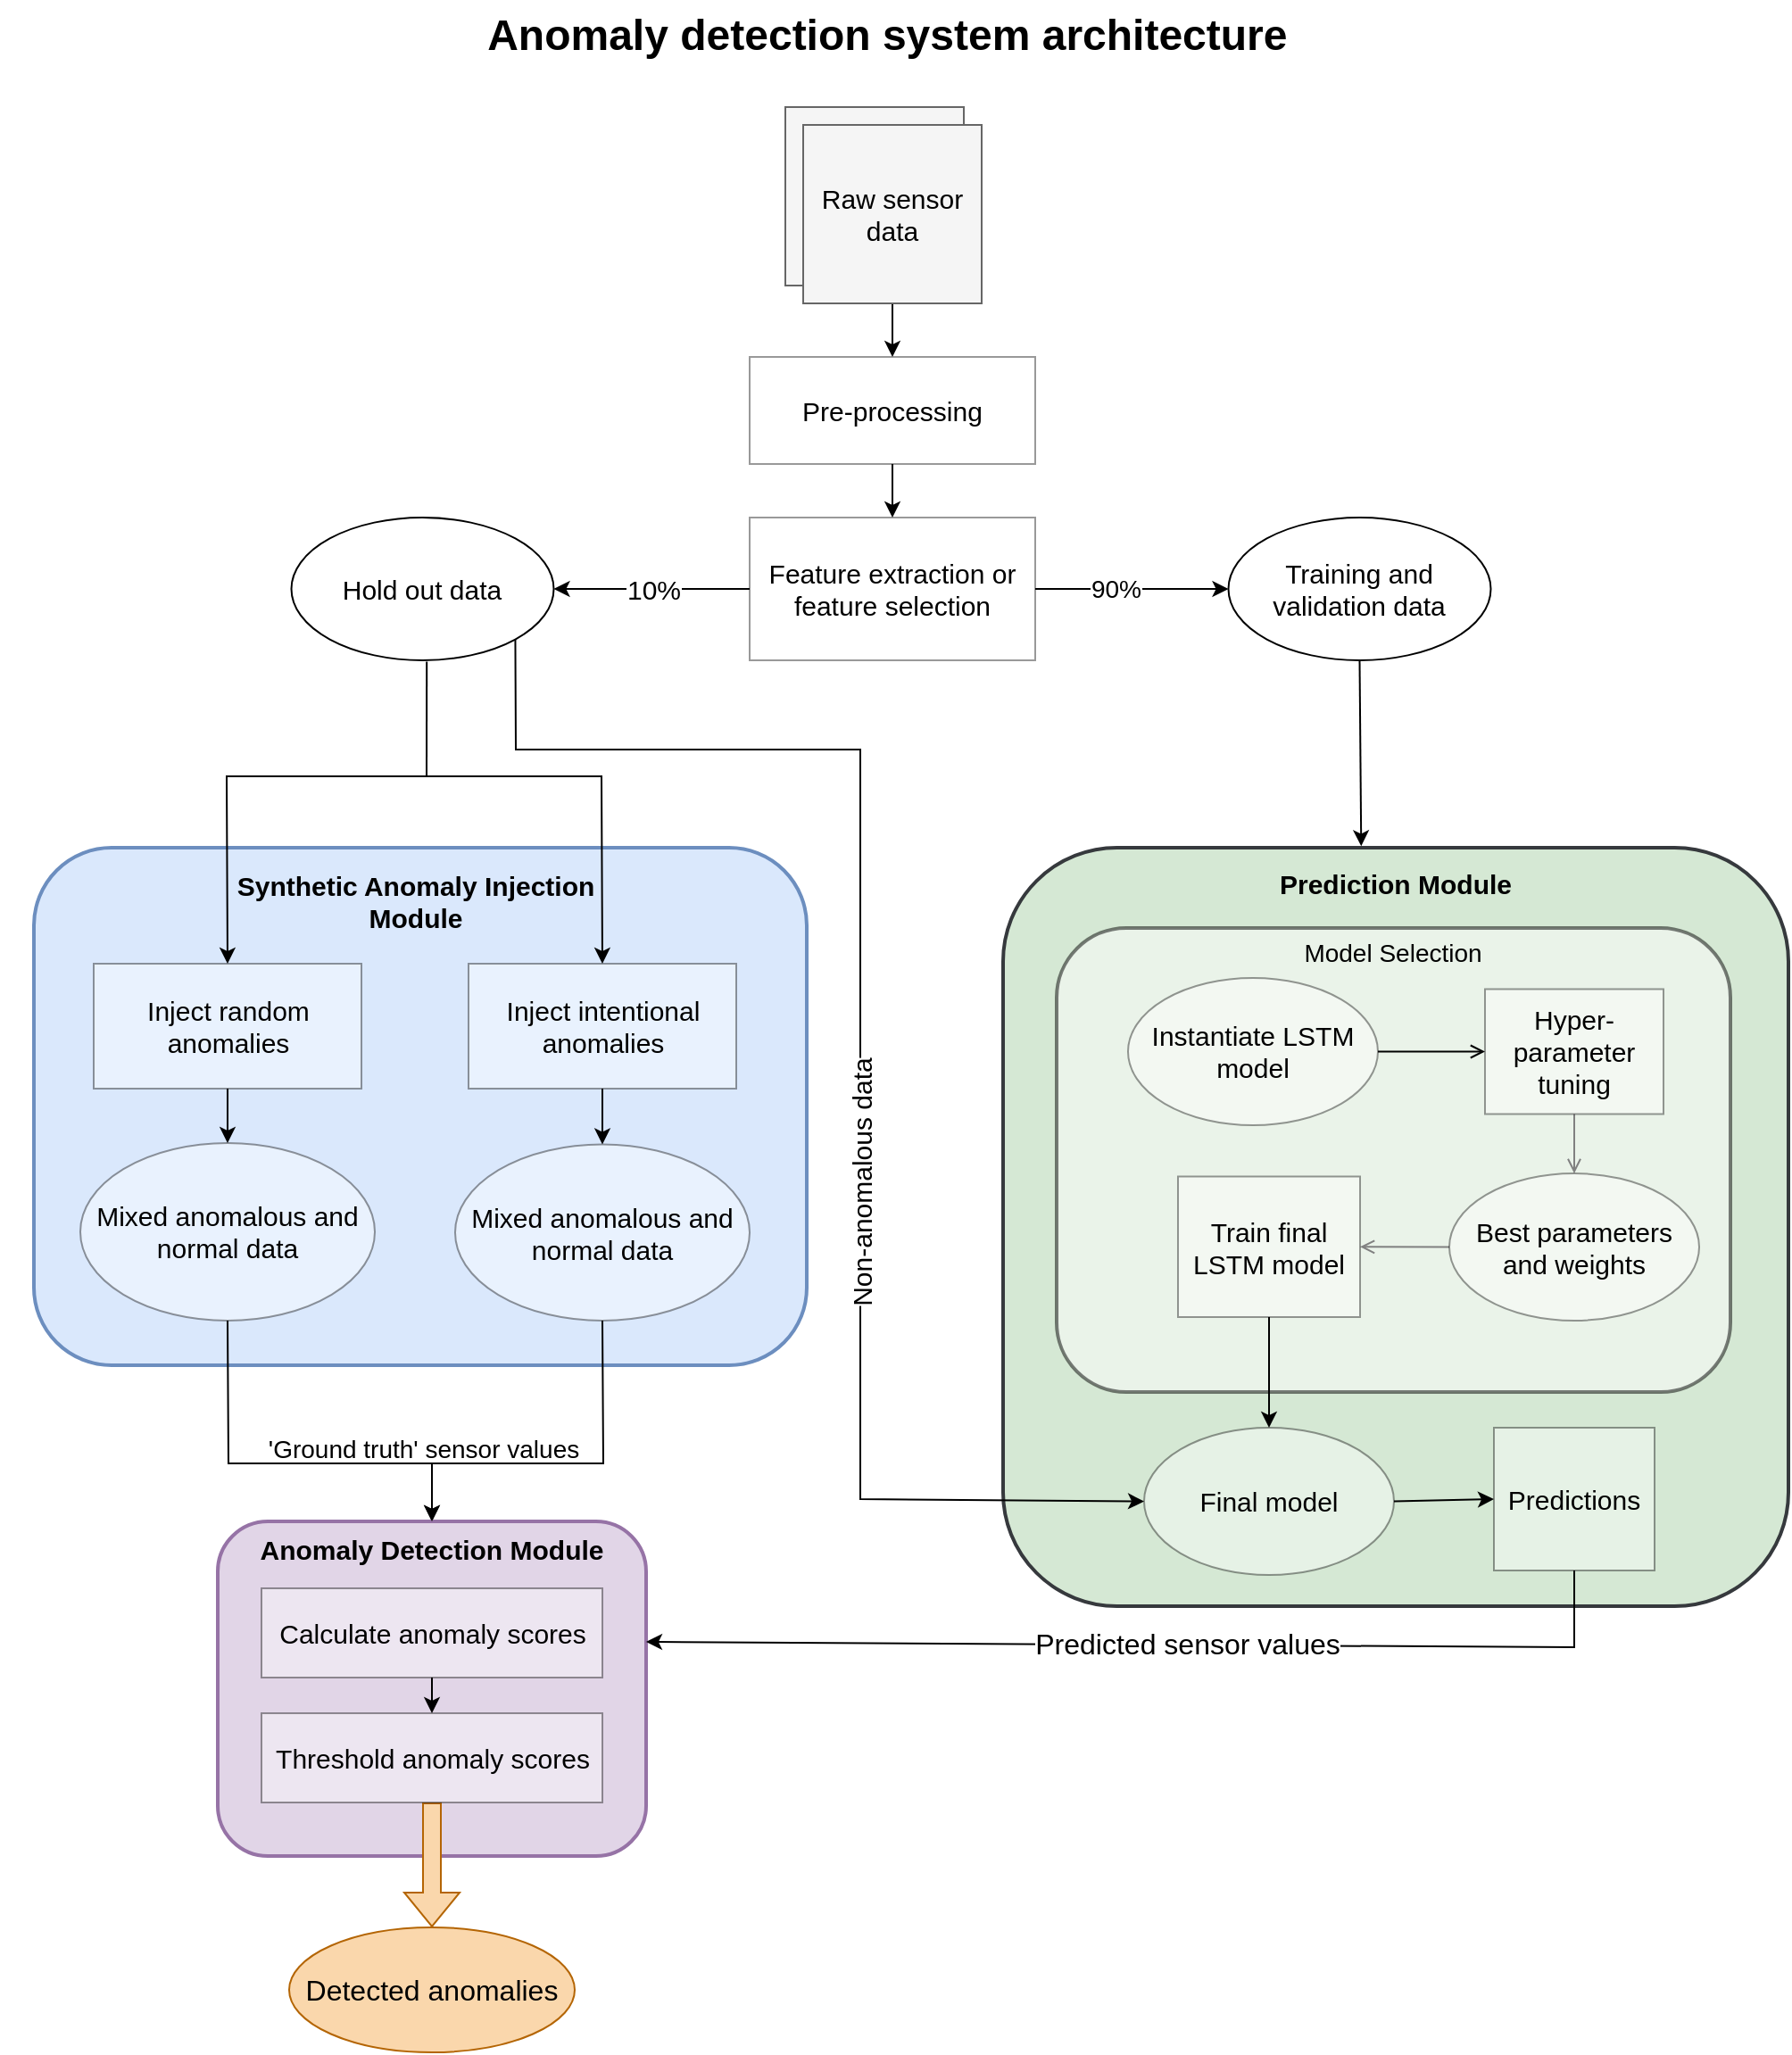 <mxfile version="20.2.4" type="device"><diagram name="Page-1" id="74b105a0-9070-1c63-61bc-23e55f88626e"><mxGraphModel dx="1556" dy="2077" grid="1" gridSize="10" guides="1" tooltips="1" connect="1" arrows="1" fold="1" page="1" pageScale="1.5" pageWidth="1169" pageHeight="826" background="none" math="0" shadow="0"><root><mxCell id="0" style=";html=1;"/><mxCell id="1" style=";html=1;" parent="0"/><mxCell id="10b056a9c633e61c-30" value="Anomaly detection system architecture&amp;nbsp;" style="text;strokeColor=none;fillColor=none;html=1;fontSize=24;fontStyle=1;verticalAlign=middle;align=center;" parent="1" vertex="1"><mxGeometry x="38" y="-60" width="1000" height="40" as="geometry"/></mxCell><mxCell id="9xLTp8-dqSKxuzkjJNnN-1" value="" style="whiteSpace=wrap;html=1;aspect=fixed;fillColor=#f5f5f5;fontColor=#333333;strokeColor=#666666;" parent="1" vertex="1"><mxGeometry x="478" width="100" height="100" as="geometry"/></mxCell><mxCell id="TTGPb818JEpp5yy9V4hO-7" value="" style="strokeWidth=2;dashed=0;align=center;fontSize=12;verticalLabelPosition=bottom;verticalAlign=top;fillColor=#dae8fc;strokeColor=#6c8ebf;rounded=1;" parent="1" vertex="1"><mxGeometry x="57" y="415" width="433" height="290" as="geometry"/></mxCell><mxCell id="PE0TMSVeObWEGfMt5DJ1-122" style="edgeStyle=none;rounded=0;orthogonalLoop=1;jettySize=auto;html=1;entryX=0.5;entryY=0;entryDx=0;entryDy=0;fontSize=14;startArrow=none;startFill=0;endArrow=classic;endFill=1;sourcePerimeterSpacing=8;targetPerimeterSpacing=8;exitX=0.5;exitY=1;exitDx=0;exitDy=0;" edge="1" parent="1" source="PE0TMSVeObWEGfMt5DJ1-4" target="PE0TMSVeObWEGfMt5DJ1-120"><mxGeometry relative="1" as="geometry"/></mxCell><mxCell id="PE0TMSVeObWEGfMt5DJ1-4" value="" style="whiteSpace=wrap;html=1;aspect=fixed;fillColor=#f5f5f5;fontColor=#333333;strokeColor=#666666;" vertex="1" parent="1"><mxGeometry x="488" y="10" width="100" height="100" as="geometry"/></mxCell><mxCell id="9xLTp8-dqSKxuzkjJNnN-4" value="&lt;font style=&quot;font-size: 15px;&quot;&gt;Raw sensor data&lt;/font&gt;" style="text;html=1;strokeColor=none;fillColor=none;align=center;verticalAlign=middle;whiteSpace=wrap;rounded=0;" parent="1" vertex="1"><mxGeometry x="497" y="32.5" width="82" height="55" as="geometry"/></mxCell><mxCell id="PE0TMSVeObWEGfMt5DJ1-7" value="" style="strokeWidth=2;dashed=0;align=center;fontSize=12;verticalLabelPosition=bottom;verticalAlign=top;fillColor=#D5E8D4;strokeColor=#36393d;rounded=1;gradientColor=none;glass=0;shadow=0;sketch=0;" vertex="1" parent="1"><mxGeometry x="600" y="415" width="440" height="425" as="geometry"/></mxCell><mxCell id="PE0TMSVeObWEGfMt5DJ1-18" style="edgeStyle=none;curved=1;rounded=0;orthogonalLoop=1;jettySize=auto;html=1;exitX=0.5;exitY=1;exitDx=0;exitDy=0;entryX=0.5;entryY=1;entryDx=0;entryDy=0;fontSize=15;endArrow=open;sourcePerimeterSpacing=8;targetPerimeterSpacing=8;" edge="1" parent="1" source="PE0TMSVeObWEGfMt5DJ1-14" target="PE0TMSVeObWEGfMt5DJ1-17"><mxGeometry relative="1" as="geometry"/></mxCell><mxCell id="PE0TMSVeObWEGfMt5DJ1-23" style="edgeStyle=none;curved=1;rounded=0;orthogonalLoop=1;jettySize=auto;html=1;exitX=1;exitY=0.5;exitDx=0;exitDy=0;entryX=1;entryY=0.5;entryDx=0;entryDy=0;fontSize=15;endArrow=open;sourcePerimeterSpacing=8;targetPerimeterSpacing=8;" edge="1" parent="1" source="PE0TMSVeObWEGfMt5DJ1-17" target="PE0TMSVeObWEGfMt5DJ1-21"><mxGeometry relative="1" as="geometry"/></mxCell><mxCell id="PE0TMSVeObWEGfMt5DJ1-96" style="edgeStyle=none;rounded=0;orthogonalLoop=1;jettySize=auto;html=1;entryX=0;entryY=0.5;entryDx=0;entryDy=0;fontSize=14;startArrow=none;startFill=0;endArrow=classic;endFill=1;sourcePerimeterSpacing=8;targetPerimeterSpacing=8;exitX=0;exitY=0.5;exitDx=0;exitDy=0;" edge="1" parent="1" source="PE0TMSVeObWEGfMt5DJ1-24" target="PE0TMSVeObWEGfMt5DJ1-72"><mxGeometry relative="1" as="geometry"/></mxCell><mxCell id="PE0TMSVeObWEGfMt5DJ1-24" value="Final model" style="ellipse;whiteSpace=wrap;html=1;rounded=1;shadow=0;glass=0;sketch=0;hachureGap=4;fontSize=15;direction=west;opacity=40;" vertex="1" parent="1"><mxGeometry x="679" y="740" width="140" height="82.5" as="geometry"/></mxCell><mxCell id="PE0TMSVeObWEGfMt5DJ1-54" style="edgeStyle=none;rounded=0;orthogonalLoop=1;jettySize=auto;html=1;fontSize=15;startArrow=classic;startFill=1;endArrow=none;endFill=0;sourcePerimeterSpacing=8;targetPerimeterSpacing=8;exitX=0.5;exitY=0;exitDx=0;exitDy=0;" edge="1" parent="1" source="PE0TMSVeObWEGfMt5DJ1-30"><mxGeometry relative="1" as="geometry"><mxPoint x="280" y="375" as="targetPoint"/><Array as="points"><mxPoint x="165" y="375"/></Array></mxGeometry></mxCell><mxCell id="PE0TMSVeObWEGfMt5DJ1-82" style="edgeStyle=none;rounded=0;orthogonalLoop=1;jettySize=auto;html=1;entryX=0.5;entryY=0;entryDx=0;entryDy=0;fontSize=15;startArrow=none;startFill=0;endArrow=classic;endFill=1;sourcePerimeterSpacing=8;targetPerimeterSpacing=8;exitX=0.5;exitY=1;exitDx=0;exitDy=0;" edge="1" parent="1" source="PE0TMSVeObWEGfMt5DJ1-30" target="PE0TMSVeObWEGfMt5DJ1-32"><mxGeometry relative="1" as="geometry"/></mxCell><mxCell id="PE0TMSVeObWEGfMt5DJ1-30" value="Inject random anomalies" style="rounded=0;whiteSpace=wrap;html=1;shadow=0;glass=0;sketch=0;hachureGap=4;fontSize=15;opacity=40;" vertex="1" parent="1"><mxGeometry x="90.5" y="480" width="150" height="70" as="geometry"/></mxCell><mxCell id="PE0TMSVeObWEGfMt5DJ1-55" style="edgeStyle=none;rounded=0;orthogonalLoop=1;jettySize=auto;html=1;entryX=0.5;entryY=1;entryDx=0;entryDy=0;fontSize=15;startArrow=classic;startFill=1;endArrow=none;endFill=0;sourcePerimeterSpacing=8;targetPerimeterSpacing=8;exitX=0.5;exitY=0;exitDx=0;exitDy=0;" edge="1" parent="1" source="PE0TMSVeObWEGfMt5DJ1-31"><mxGeometry relative="1" as="geometry"><mxPoint x="277" y="375.0" as="targetPoint"/><Array as="points"><mxPoint x="375" y="375"/></Array></mxGeometry></mxCell><mxCell id="PE0TMSVeObWEGfMt5DJ1-81" style="edgeStyle=none;rounded=0;orthogonalLoop=1;jettySize=auto;html=1;entryX=0.5;entryY=0;entryDx=0;entryDy=0;fontSize=15;startArrow=none;startFill=0;endArrow=classic;endFill=1;sourcePerimeterSpacing=8;targetPerimeterSpacing=8;exitX=0.5;exitY=1;exitDx=0;exitDy=0;" edge="1" parent="1" source="PE0TMSVeObWEGfMt5DJ1-31" target="PE0TMSVeObWEGfMt5DJ1-73"><mxGeometry relative="1" as="geometry"/></mxCell><mxCell id="PE0TMSVeObWEGfMt5DJ1-31" value="Inject intentional anomalies" style="rounded=0;whiteSpace=wrap;html=1;shadow=0;glass=0;sketch=0;hachureGap=4;fontSize=15;opacity=40;" vertex="1" parent="1"><mxGeometry x="300.5" y="480" width="150" height="70" as="geometry"/></mxCell><mxCell id="PE0TMSVeObWEGfMt5DJ1-32" value="Mixed anomalous and normal data" style="ellipse;whiteSpace=wrap;html=1;rounded=1;shadow=0;glass=0;sketch=0;hachureGap=4;fontSize=15;opacity=40;" vertex="1" parent="1"><mxGeometry x="83" y="580.5" width="165" height="99.5" as="geometry"/></mxCell><mxCell id="PE0TMSVeObWEGfMt5DJ1-115" style="edgeStyle=none;rounded=0;orthogonalLoop=1;jettySize=auto;html=1;entryX=0;entryY=0.5;entryDx=0;entryDy=0;fontSize=14;startArrow=none;startFill=0;endArrow=classic;endFill=1;sourcePerimeterSpacing=8;targetPerimeterSpacing=8;exitX=1;exitY=0.5;exitDx=0;exitDy=0;" edge="1" parent="1" source="PE0TMSVeObWEGfMt5DJ1-36" target="PE0TMSVeObWEGfMt5DJ1-114"><mxGeometry relative="1" as="geometry"><mxPoint x="620" y="290" as="sourcePoint"/></mxGeometry></mxCell><mxCell id="PE0TMSVeObWEGfMt5DJ1-116" value="90%" style="edgeLabel;html=1;align=center;verticalAlign=middle;resizable=0;points=[];fontSize=14;" vertex="1" connectable="0" parent="PE0TMSVeObWEGfMt5DJ1-115"><mxGeometry x="-0.164" relative="1" as="geometry"><mxPoint as="offset"/></mxGeometry></mxCell><mxCell id="PE0TMSVeObWEGfMt5DJ1-36" value="Feature extraction or feature selection" style="rounded=0;whiteSpace=wrap;html=1;shadow=0;glass=0;sketch=0;hachureGap=4;fontSize=15;fillColor=#FFFFFF;gradientColor=none;opacity=40;" vertex="1" parent="1"><mxGeometry x="458" y="230" width="160" height="80" as="geometry"/></mxCell><mxCell id="PE0TMSVeObWEGfMt5DJ1-51" style="edgeStyle=none;rounded=0;orthogonalLoop=1;jettySize=auto;html=1;exitX=1;exitY=0.5;exitDx=0;exitDy=0;entryX=0;entryY=0.5;entryDx=0;entryDy=0;fontSize=15;startArrow=classic;startFill=1;endArrow=none;endFill=0;sourcePerimeterSpacing=8;targetPerimeterSpacing=8;" edge="1" parent="1" source="PE0TMSVeObWEGfMt5DJ1-48" target="PE0TMSVeObWEGfMt5DJ1-36"><mxGeometry relative="1" as="geometry"/></mxCell><mxCell id="PE0TMSVeObWEGfMt5DJ1-52" value="10%" style="edgeLabel;html=1;align=center;verticalAlign=middle;resizable=0;points=[];fontSize=15;" vertex="1" connectable="0" parent="PE0TMSVeObWEGfMt5DJ1-51"><mxGeometry x="0.014" relative="1" as="geometry"><mxPoint as="offset"/></mxGeometry></mxCell><mxCell id="PE0TMSVeObWEGfMt5DJ1-62" style="edgeStyle=none;rounded=0;orthogonalLoop=1;jettySize=auto;html=1;exitX=1;exitY=1;exitDx=0;exitDy=0;entryX=1;entryY=0.5;entryDx=0;entryDy=0;fontSize=15;startArrow=none;startFill=0;endArrow=classic;endFill=1;sourcePerimeterSpacing=8;targetPerimeterSpacing=8;" edge="1" parent="1" source="PE0TMSVeObWEGfMt5DJ1-48" target="PE0TMSVeObWEGfMt5DJ1-24"><mxGeometry relative="1" as="geometry"><Array as="points"><mxPoint x="327" y="360"/><mxPoint x="520" y="360"/><mxPoint x="520" y="711"/><mxPoint x="520" y="770"/><mxPoint x="520" y="780"/></Array></mxGeometry></mxCell><mxCell id="PE0TMSVeObWEGfMt5DJ1-64" value="Non-anomalous data" style="edgeLabel;html=1;align=center;verticalAlign=middle;resizable=0;points=[];fontSize=15;rotation=-90;" vertex="1" connectable="0" parent="PE0TMSVeObWEGfMt5DJ1-62"><mxGeometry x="0.193" relative="1" as="geometry"><mxPoint as="offset"/></mxGeometry></mxCell><mxCell id="PE0TMSVeObWEGfMt5DJ1-48" value="Hold out data" style="ellipse;whiteSpace=wrap;html=1;rounded=1;shadow=0;glass=0;sketch=0;hachureGap=4;fontSize=15;" vertex="1" parent="1"><mxGeometry x="201.25" y="230" width="147" height="80" as="geometry"/></mxCell><mxCell id="PE0TMSVeObWEGfMt5DJ1-59" value="" style="edgeStyle=none;orthogonalLoop=1;jettySize=auto;html=1;rounded=0;fontSize=15;startArrow=none;startFill=0;endArrow=none;endFill=0;sourcePerimeterSpacing=8;targetPerimeterSpacing=8;entryX=0.516;entryY=1.01;entryDx=0;entryDy=0;entryPerimeter=0;" edge="1" parent="1" target="PE0TMSVeObWEGfMt5DJ1-48"><mxGeometry width="120" relative="1" as="geometry"><mxPoint x="277" y="375" as="sourcePoint"/><mxPoint x="277" y="340" as="targetPoint"/><Array as="points"/></mxGeometry></mxCell><mxCell id="PE0TMSVeObWEGfMt5DJ1-72" value="Predictions" style="rounded=0;whiteSpace=wrap;html=1;shadow=0;glass=0;sketch=0;hachureGap=4;fontSize=15;fillColor=#FFFFFF;gradientColor=none;opacity=40;" vertex="1" parent="1"><mxGeometry x="875" y="740" width="90" height="80" as="geometry"/></mxCell><mxCell id="PE0TMSVeObWEGfMt5DJ1-73" value="Mixed anomalous and normal data" style="ellipse;whiteSpace=wrap;html=1;rounded=1;shadow=0;glass=0;sketch=0;hachureGap=4;fontSize=15;opacity=40;" vertex="1" parent="1"><mxGeometry x="293" y="581.25" width="165" height="98.75" as="geometry"/></mxCell><mxCell id="PE0TMSVeObWEGfMt5DJ1-102" style="edgeStyle=none;rounded=0;orthogonalLoop=1;jettySize=auto;html=1;entryX=0.5;entryY=1;entryDx=0;entryDy=0;fontSize=16;startArrow=classic;startFill=1;endArrow=none;endFill=0;sourcePerimeterSpacing=8;targetPerimeterSpacing=8;exitX=0.5;exitY=0;exitDx=0;exitDy=0;" edge="1" parent="1" source="PE0TMSVeObWEGfMt5DJ1-74" target="PE0TMSVeObWEGfMt5DJ1-32"><mxGeometry relative="1" as="geometry"><Array as="points"><mxPoint x="280" y="760"/><mxPoint x="166" y="760"/></Array></mxGeometry></mxCell><mxCell id="PE0TMSVeObWEGfMt5DJ1-74" value="" style="strokeWidth=2;dashed=0;align=center;fontSize=12;verticalLabelPosition=bottom;verticalAlign=top;fillColor=#e1d5e7;strokeColor=#9673a6;rounded=1;glass=0;shadow=0;sketch=0;" vertex="1" parent="1"><mxGeometry x="160" y="792.5" width="240" height="187.5" as="geometry"/></mxCell><mxCell id="PE0TMSVeObWEGfMt5DJ1-85" style="edgeStyle=none;rounded=0;orthogonalLoop=1;jettySize=auto;html=1;exitX=0.5;exitY=1;exitDx=0;exitDy=0;entryX=0.5;entryY=0;entryDx=0;entryDy=0;fontSize=15;startArrow=none;startFill=0;endArrow=classic;endFill=1;sourcePerimeterSpacing=8;targetPerimeterSpacing=8;" edge="1" parent="1" source="PE0TMSVeObWEGfMt5DJ1-75" target="PE0TMSVeObWEGfMt5DJ1-105"><mxGeometry relative="1" as="geometry"><mxPoint x="343.5" y="940" as="targetPoint"/></mxGeometry></mxCell><mxCell id="PE0TMSVeObWEGfMt5DJ1-75" value="Calculate anomaly scores" style="rounded=0;whiteSpace=wrap;html=1;shadow=0;glass=0;sketch=0;hachureGap=4;fontSize=15;opacity=40;" vertex="1" parent="1"><mxGeometry x="184.5" y="830" width="191" height="50" as="geometry"/></mxCell><mxCell id="PE0TMSVeObWEGfMt5DJ1-92" value="&lt;font style=&quot;font-size: 15px;&quot;&gt;&lt;b&gt;Prediction Module&lt;/b&gt;&lt;/font&gt;" style="text;strokeColor=none;fillColor=none;html=1;align=center;verticalAlign=middle;whiteSpace=wrap;rounded=0;shadow=0;glass=0;labelBackgroundColor=none;sketch=0;hachureGap=4;fontSize=13;opacity=10;" vertex="1" parent="1"><mxGeometry x="734" y="420" width="172" height="30" as="geometry"/></mxCell><mxCell id="PE0TMSVeObWEGfMt5DJ1-93" value="&lt;font size=&quot;1&quot; style=&quot;&quot;&gt;&lt;b style=&quot;font-size: 15px;&quot;&gt;Synthetic Anomaly Injection Module&lt;/b&gt;&lt;/font&gt;" style="text;strokeColor=none;fillColor=none;html=1;align=center;verticalAlign=middle;whiteSpace=wrap;rounded=0;shadow=0;glass=0;labelBackgroundColor=none;sketch=0;hachureGap=4;fontSize=13;opacity=10;" vertex="1" parent="1"><mxGeometry x="146" y="430" width="250" height="30" as="geometry"/></mxCell><mxCell id="PE0TMSVeObWEGfMt5DJ1-27" value="" style="strokeWidth=2;dashed=0;align=center;fontSize=12;verticalLabelPosition=bottom;verticalAlign=top;rounded=1;glass=0;shadow=0;sketch=0;opacity=50;" vertex="1" parent="1"><mxGeometry x="630" y="460" width="377.5" height="260" as="geometry"/></mxCell><mxCell id="PE0TMSVeObWEGfMt5DJ1-10" value="Instantiate LSTM model" style="ellipse;whiteSpace=wrap;html=1;rounded=1;shadow=0;glass=0;sketch=0;hachureGap=4;fontSize=15;direction=west;opacity=40;" vertex="1" parent="1"><mxGeometry x="670" y="488" width="140" height="82.5" as="geometry"/></mxCell><mxCell id="PE0TMSVeObWEGfMt5DJ1-17" value="Best parameters and weights" style="ellipse;whiteSpace=wrap;html=1;rounded=1;shadow=0;glass=0;sketch=0;hachureGap=4;fontSize=15;direction=west;opacity=40;" vertex="1" parent="1"><mxGeometry x="850" y="597.5" width="140" height="82.5" as="geometry"/></mxCell><mxCell id="PE0TMSVeObWEGfMt5DJ1-104" style="edgeStyle=none;rounded=0;orthogonalLoop=1;jettySize=auto;html=1;entryX=0.5;entryY=1;entryDx=0;entryDy=0;fontSize=16;startArrow=none;startFill=0;endArrow=classic;endFill=1;sourcePerimeterSpacing=8;targetPerimeterSpacing=8;exitX=0.5;exitY=1;exitDx=0;exitDy=0;" edge="1" parent="1" source="PE0TMSVeObWEGfMt5DJ1-21" target="PE0TMSVeObWEGfMt5DJ1-24"><mxGeometry relative="1" as="geometry"/></mxCell><mxCell id="PE0TMSVeObWEGfMt5DJ1-21" value="Train final LSTM model" style="rounded=0;whiteSpace=wrap;html=1;shadow=0;glass=0;sketch=0;hachureGap=4;fontSize=15;opacity=40;" vertex="1" parent="1"><mxGeometry x="698" y="599.25" width="102" height="78.75" as="geometry"/></mxCell><mxCell id="PE0TMSVeObWEGfMt5DJ1-15" style="edgeStyle=none;curved=1;rounded=0;orthogonalLoop=1;jettySize=auto;html=1;exitX=0;exitY=0.5;exitDx=0;exitDy=0;entryX=0;entryY=0.5;entryDx=0;entryDy=0;fontSize=15;endArrow=open;sourcePerimeterSpacing=8;targetPerimeterSpacing=8;" edge="1" parent="1" source="PE0TMSVeObWEGfMt5DJ1-10" target="PE0TMSVeObWEGfMt5DJ1-14"><mxGeometry relative="1" as="geometry"/></mxCell><mxCell id="PE0TMSVeObWEGfMt5DJ1-14" value="Hyper-parameter tuning" style="rounded=0;whiteSpace=wrap;html=1;shadow=0;glass=0;sketch=0;hachureGap=4;fontSize=15;opacity=40;" vertex="1" parent="1"><mxGeometry x="870" y="494.25" width="100" height="70" as="geometry"/></mxCell><mxCell id="PE0TMSVeObWEGfMt5DJ1-28" value="&lt;font style=&quot;font-size: 14px;&quot;&gt;Model Selection&lt;/font&gt;" style="text;strokeColor=none;fillColor=none;html=1;align=center;verticalAlign=middle;whiteSpace=wrap;rounded=0;shadow=0;glass=0;sketch=0;hachureGap=4;fontSize=15;" vertex="1" parent="1"><mxGeometry x="726.25" y="458" width="185" height="30" as="geometry"/></mxCell><mxCell id="PE0TMSVeObWEGfMt5DJ1-97" style="edgeStyle=none;rounded=0;orthogonalLoop=1;jettySize=auto;html=1;fontSize=14;startArrow=none;startFill=0;endArrow=classic;endFill=1;sourcePerimeterSpacing=8;targetPerimeterSpacing=8;exitX=0.5;exitY=1;exitDx=0;exitDy=0;" edge="1" parent="1" source="PE0TMSVeObWEGfMt5DJ1-72"><mxGeometry relative="1" as="geometry"><mxPoint x="400" y="860" as="targetPoint"/><Array as="points"><mxPoint x="920" y="863"/></Array></mxGeometry></mxCell><mxCell id="PE0TMSVeObWEGfMt5DJ1-99" value="Predicted sensor values" style="edgeLabel;html=1;align=center;verticalAlign=middle;resizable=0;points=[];fontSize=16;" vertex="1" connectable="0" parent="PE0TMSVeObWEGfMt5DJ1-97"><mxGeometry x="-0.077" y="-1" relative="1" as="geometry"><mxPoint as="offset"/></mxGeometry></mxCell><mxCell id="PE0TMSVeObWEGfMt5DJ1-103" style="edgeStyle=none;rounded=0;orthogonalLoop=1;jettySize=auto;html=1;entryX=0.5;entryY=1;entryDx=0;entryDy=0;fontSize=16;startArrow=classic;startFill=1;endArrow=none;endFill=0;sourcePerimeterSpacing=8;targetPerimeterSpacing=8;exitX=0.5;exitY=0;exitDx=0;exitDy=0;" edge="1" parent="1" source="PE0TMSVeObWEGfMt5DJ1-74" target="PE0TMSVeObWEGfMt5DJ1-73"><mxGeometry relative="1" as="geometry"><Array as="points"><mxPoint x="280" y="760"/><mxPoint x="370" y="760"/><mxPoint x="376" y="760"/></Array></mxGeometry></mxCell><mxCell id="PE0TMSVeObWEGfMt5DJ1-98" value="&lt;b&gt;&lt;font style=&quot;font-size: 15px;&quot;&gt;Anomaly Detection Module&lt;/font&gt;&lt;/b&gt;" style="text;strokeColor=none;fillColor=none;html=1;align=center;verticalAlign=middle;whiteSpace=wrap;rounded=0;shadow=0;glass=0;labelBackgroundColor=none;sketch=0;hachureGap=4;fontSize=16;opacity=10;" vertex="1" parent="1"><mxGeometry x="173.25" y="792.5" width="213.5" height="30" as="geometry"/></mxCell><mxCell id="PE0TMSVeObWEGfMt5DJ1-112" style="edgeStyle=none;shape=flexArrow;rounded=0;orthogonalLoop=1;jettySize=auto;html=1;entryX=0.5;entryY=0;entryDx=0;entryDy=0;fontSize=14;startArrow=none;startFill=0;endArrow=classic;endFill=1;sourcePerimeterSpacing=8;targetPerimeterSpacing=8;exitX=0.5;exitY=1;exitDx=0;exitDy=0;fillColor=#fad7ac;strokeColor=#b46504;" edge="1" parent="1" source="PE0TMSVeObWEGfMt5DJ1-105" target="PE0TMSVeObWEGfMt5DJ1-106"><mxGeometry relative="1" as="geometry"/></mxCell><mxCell id="PE0TMSVeObWEGfMt5DJ1-105" value="Threshold anomaly scores" style="rounded=0;whiteSpace=wrap;html=1;shadow=0;glass=0;sketch=0;hachureGap=4;fontSize=15;opacity=40;" vertex="1" parent="1"><mxGeometry x="184.5" y="900" width="191" height="50" as="geometry"/></mxCell><mxCell id="PE0TMSVeObWEGfMt5DJ1-106" value="Detected anomalies" style="ellipse;whiteSpace=wrap;html=1;rounded=1;shadow=0;glass=0;labelBackgroundColor=none;sketch=0;hachureGap=4;fontSize=16;fillColor=#fad7ac;strokeColor=#b46504;" vertex="1" parent="1"><mxGeometry x="200" y="1020" width="160" height="70" as="geometry"/></mxCell><mxCell id="PE0TMSVeObWEGfMt5DJ1-109" value="&lt;font style=&quot;font-size: 14px;&quot;&gt;'Ground truth' sensor values&lt;/font&gt;" style="text;strokeColor=none;fillColor=none;html=1;align=center;verticalAlign=middle;whiteSpace=wrap;rounded=0;shadow=0;glass=0;labelBackgroundColor=none;sketch=0;hachureGap=4;fontSize=13;" vertex="1" parent="1"><mxGeometry x="184.5" y="737" width="180.5" height="30" as="geometry"/></mxCell><mxCell id="PE0TMSVeObWEGfMt5DJ1-117" style="edgeStyle=none;rounded=0;orthogonalLoop=1;jettySize=auto;html=1;entryX=0.456;entryY=-0.002;entryDx=0;entryDy=0;entryPerimeter=0;fontSize=14;startArrow=none;startFill=0;endArrow=classic;endFill=1;sourcePerimeterSpacing=8;targetPerimeterSpacing=8;exitX=0.5;exitY=1;exitDx=0;exitDy=0;" edge="1" parent="1" source="PE0TMSVeObWEGfMt5DJ1-114" target="PE0TMSVeObWEGfMt5DJ1-7"><mxGeometry relative="1" as="geometry"/></mxCell><mxCell id="PE0TMSVeObWEGfMt5DJ1-114" value="Training and validation data" style="ellipse;whiteSpace=wrap;html=1;rounded=1;shadow=0;glass=0;sketch=0;hachureGap=4;fontSize=15;" vertex="1" parent="1"><mxGeometry x="726.25" y="230" width="147" height="80" as="geometry"/></mxCell><mxCell id="PE0TMSVeObWEGfMt5DJ1-123" style="edgeStyle=none;rounded=0;orthogonalLoop=1;jettySize=auto;html=1;entryX=0.5;entryY=0;entryDx=0;entryDy=0;fontSize=14;startArrow=none;startFill=0;endArrow=classic;endFill=1;sourcePerimeterSpacing=8;targetPerimeterSpacing=8;exitX=0.5;exitY=1;exitDx=0;exitDy=0;" edge="1" parent="1" source="PE0TMSVeObWEGfMt5DJ1-120" target="PE0TMSVeObWEGfMt5DJ1-36"><mxGeometry relative="1" as="geometry"/></mxCell><mxCell id="PE0TMSVeObWEGfMt5DJ1-120" value="Pre-processing" style="rounded=0;whiteSpace=wrap;html=1;shadow=0;glass=0;sketch=0;hachureGap=4;fontSize=15;fillColor=#FFFFFF;gradientColor=none;opacity=40;" vertex="1" parent="1"><mxGeometry x="458" y="140" width="160" height="60" as="geometry"/></mxCell></root></mxGraphModel></diagram></mxfile>